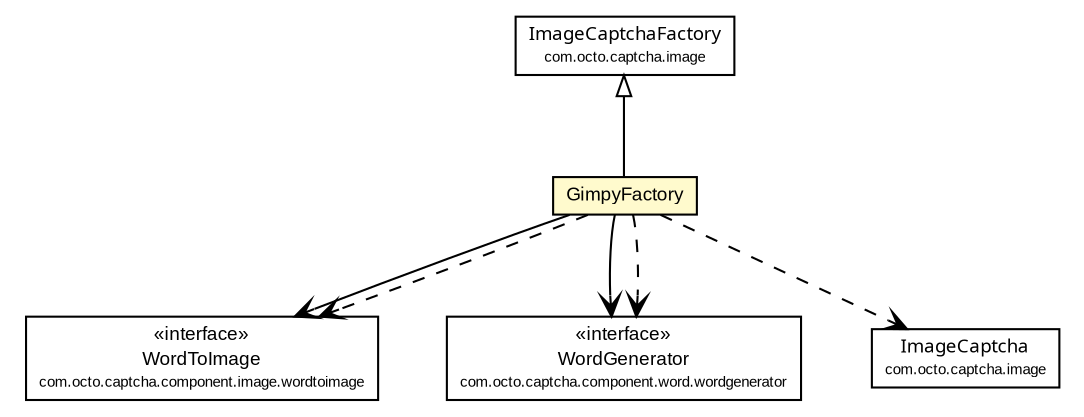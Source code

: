 #!/usr/local/bin/dot
#
# Class diagram 
# Generated by UmlGraph version 4.6 (http://www.spinellis.gr/sw/umlgraph)
#

digraph G {
	edge [fontname="arial",fontsize=10,labelfontname="arial",labelfontsize=10];
	node [fontname="arial",fontsize=10,shape=plaintext];
	// com.octo.captcha.component.image.wordtoimage.WordToImage
	c16480 [label=<<table border="0" cellborder="1" cellspacing="0" cellpadding="2" port="p" href="../../component/image/wordtoimage/WordToImage.html">
		<tr><td><table border="0" cellspacing="0" cellpadding="1">
			<tr><td> &laquo;interface&raquo; </td></tr>
			<tr><td> WordToImage </td></tr>
			<tr><td><font point-size="7.0"> com.octo.captcha.component.image.wordtoimage </font></td></tr>
		</table></td></tr>
		</table>>, fontname="arial", fontcolor="black", fontsize=9.0];
	// com.octo.captcha.component.word.wordgenerator.WordGenerator
	c16495 [label=<<table border="0" cellborder="1" cellspacing="0" cellpadding="2" port="p" href="../../component/word/wordgenerator/WordGenerator.html">
		<tr><td><table border="0" cellspacing="0" cellpadding="1">
			<tr><td> &laquo;interface&raquo; </td></tr>
			<tr><td> WordGenerator </td></tr>
			<tr><td><font point-size="7.0"> com.octo.captcha.component.word.wordgenerator </font></td></tr>
		</table></td></tr>
		</table>>, fontname="arial", fontcolor="black", fontsize=9.0];
	// com.octo.captcha.image.gimpy.GimpyFactory
	c16528 [label=<<table border="0" cellborder="1" cellspacing="0" cellpadding="2" port="p" bgcolor="lemonChiffon" href="./GimpyFactory.html">
		<tr><td><table border="0" cellspacing="0" cellpadding="1">
			<tr><td> GimpyFactory </td></tr>
		</table></td></tr>
		</table>>, fontname="arial", fontcolor="black", fontsize=9.0];
	// com.octo.captcha.image.ImageCaptchaFactory
	c16530 [label=<<table border="0" cellborder="1" cellspacing="0" cellpadding="2" port="p" href="../ImageCaptchaFactory.html">
		<tr><td><table border="0" cellspacing="0" cellpadding="1">
			<tr><td><font face="ariali"> ImageCaptchaFactory </font></td></tr>
			<tr><td><font point-size="7.0"> com.octo.captcha.image </font></td></tr>
		</table></td></tr>
		</table>>, fontname="arial", fontcolor="black", fontsize=9.0];
	// com.octo.captcha.image.ImageCaptcha
	c16531 [label=<<table border="0" cellborder="1" cellspacing="0" cellpadding="2" port="p" href="../ImageCaptcha.html">
		<tr><td><table border="0" cellspacing="0" cellpadding="1">
			<tr><td><font face="ariali"> ImageCaptcha </font></td></tr>
			<tr><td><font point-size="7.0"> com.octo.captcha.image </font></td></tr>
		</table></td></tr>
		</table>>, fontname="arial", fontcolor="black", fontsize=9.0];
	//com.octo.captcha.image.gimpy.GimpyFactory extends com.octo.captcha.image.ImageCaptchaFactory
	c16530:p -> c16528:p [dir=back,arrowtail=empty];
	// com.octo.captcha.image.gimpy.GimpyFactory NAVASSOC com.octo.captcha.component.image.wordtoimage.WordToImage
	c16528:p -> c16480:p [taillabel="", label="", headlabel="", fontname="arial", fontcolor="black", fontsize=10.0, color="black", arrowhead=open];
	// com.octo.captcha.image.gimpy.GimpyFactory NAVASSOC com.octo.captcha.component.word.wordgenerator.WordGenerator
	c16528:p -> c16495:p [taillabel="", label="", headlabel="", fontname="arial", fontcolor="black", fontsize=10.0, color="black", arrowhead=open];
	// com.octo.captcha.image.gimpy.GimpyFactory DEPEND com.octo.captcha.component.word.wordgenerator.WordGenerator
	c16528:p -> c16495:p [taillabel="", label="", headlabel="", fontname="arial", fontcolor="black", fontsize=10.0, color="black", arrowhead=open, style=dashed];
	// com.octo.captcha.image.gimpy.GimpyFactory DEPEND com.octo.captcha.image.ImageCaptcha
	c16528:p -> c16531:p [taillabel="", label="", headlabel="", fontname="arial", fontcolor="black", fontsize=10.0, color="black", arrowhead=open, style=dashed];
	// com.octo.captcha.image.gimpy.GimpyFactory DEPEND com.octo.captcha.component.image.wordtoimage.WordToImage
	c16528:p -> c16480:p [taillabel="", label="", headlabel="", fontname="arial", fontcolor="black", fontsize=10.0, color="black", arrowhead=open, style=dashed];
}

